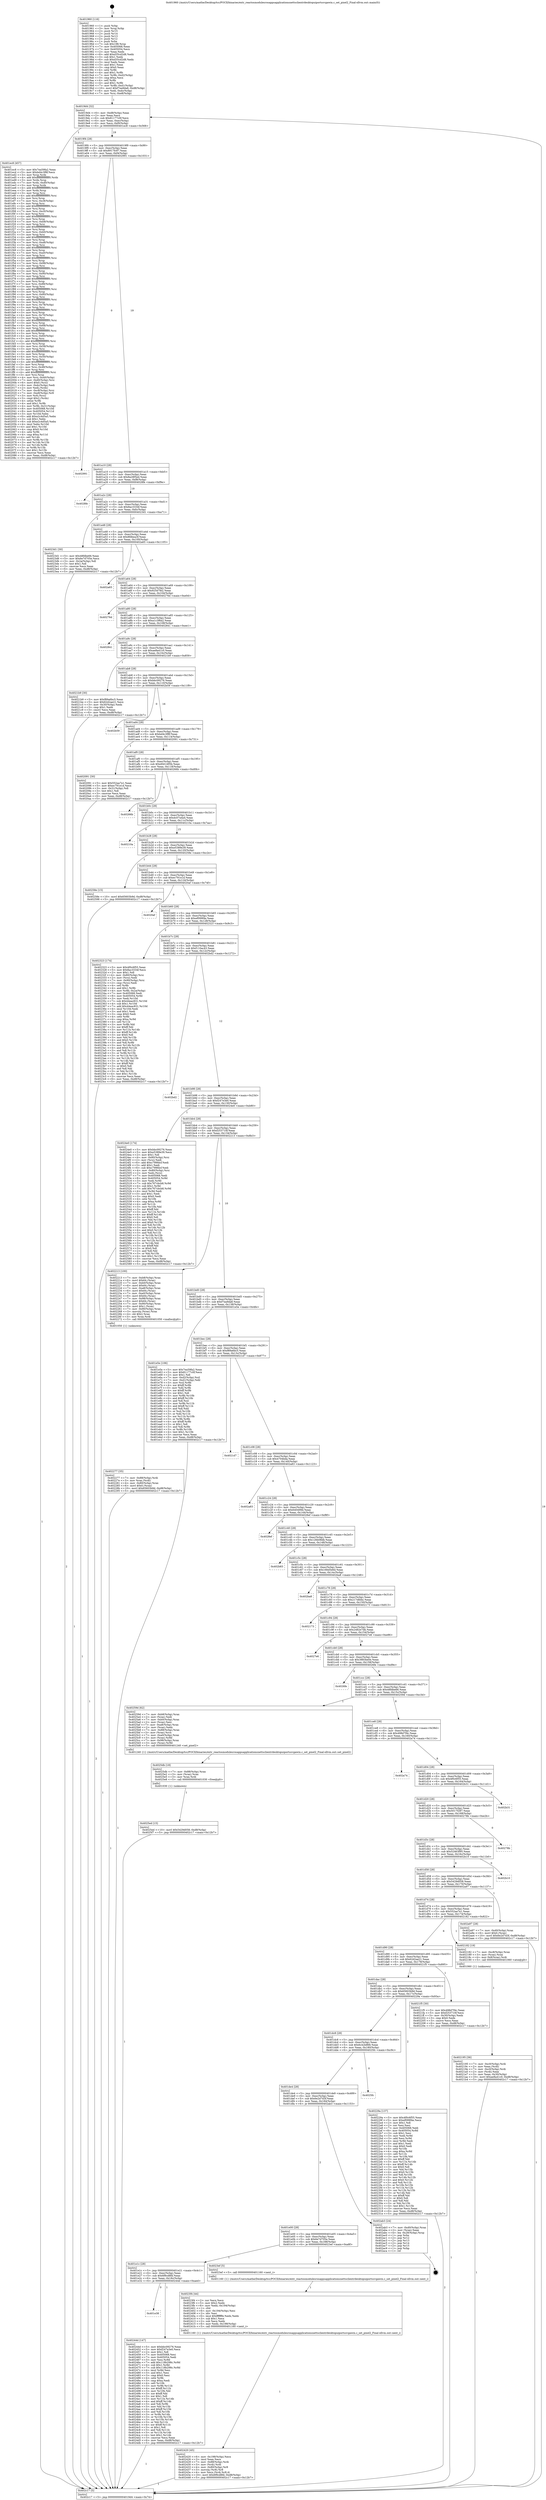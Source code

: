 digraph "0x401960" {
  label = "0x401960 (/mnt/c/Users/mathe/Desktop/tcc/POCII/binaries/extr_reactosmodulesrosappsapplicationsnettsclientrdesktopuiportssvgawin.c_set_pixel2_Final-ollvm.out::main(0))"
  labelloc = "t"
  node[shape=record]

  Entry [label="",width=0.3,height=0.3,shape=circle,fillcolor=black,style=filled]
  "0x4019d4" [label="{
     0x4019d4 [32]\l
     | [instrs]\l
     &nbsp;&nbsp;0x4019d4 \<+6\>: mov -0xd8(%rbp),%eax\l
     &nbsp;&nbsp;0x4019da \<+2\>: mov %eax,%ecx\l
     &nbsp;&nbsp;0x4019dc \<+6\>: sub $0x81177c0f,%ecx\l
     &nbsp;&nbsp;0x4019e2 \<+6\>: mov %eax,-0xec(%rbp)\l
     &nbsp;&nbsp;0x4019e8 \<+6\>: mov %ecx,-0xf0(%rbp)\l
     &nbsp;&nbsp;0x4019ee \<+6\>: je 0000000000401ec8 \<main+0x568\>\l
  }"]
  "0x401ec8" [label="{
     0x401ec8 [457]\l
     | [instrs]\l
     &nbsp;&nbsp;0x401ec8 \<+5\>: mov $0x7ea59fa2,%eax\l
     &nbsp;&nbsp;0x401ecd \<+5\>: mov $0xbd4c3f8f,%ecx\l
     &nbsp;&nbsp;0x401ed2 \<+3\>: mov %rsp,%rdx\l
     &nbsp;&nbsp;0x401ed5 \<+4\>: add $0xfffffffffffffff0,%rdx\l
     &nbsp;&nbsp;0x401ed9 \<+3\>: mov %rdx,%rsp\l
     &nbsp;&nbsp;0x401edc \<+7\>: mov %rdx,-0xd0(%rbp)\l
     &nbsp;&nbsp;0x401ee3 \<+3\>: mov %rsp,%rdx\l
     &nbsp;&nbsp;0x401ee6 \<+4\>: add $0xfffffffffffffff0,%rdx\l
     &nbsp;&nbsp;0x401eea \<+3\>: mov %rdx,%rsp\l
     &nbsp;&nbsp;0x401eed \<+3\>: mov %rsp,%rsi\l
     &nbsp;&nbsp;0x401ef0 \<+4\>: add $0xfffffffffffffff0,%rsi\l
     &nbsp;&nbsp;0x401ef4 \<+3\>: mov %rsi,%rsp\l
     &nbsp;&nbsp;0x401ef7 \<+7\>: mov %rsi,-0xc8(%rbp)\l
     &nbsp;&nbsp;0x401efe \<+3\>: mov %rsp,%rsi\l
     &nbsp;&nbsp;0x401f01 \<+4\>: add $0xfffffffffffffff0,%rsi\l
     &nbsp;&nbsp;0x401f05 \<+3\>: mov %rsi,%rsp\l
     &nbsp;&nbsp;0x401f08 \<+7\>: mov %rsi,-0xc0(%rbp)\l
     &nbsp;&nbsp;0x401f0f \<+3\>: mov %rsp,%rsi\l
     &nbsp;&nbsp;0x401f12 \<+4\>: add $0xfffffffffffffff0,%rsi\l
     &nbsp;&nbsp;0x401f16 \<+3\>: mov %rsi,%rsp\l
     &nbsp;&nbsp;0x401f19 \<+7\>: mov %rsi,-0xb8(%rbp)\l
     &nbsp;&nbsp;0x401f20 \<+3\>: mov %rsp,%rsi\l
     &nbsp;&nbsp;0x401f23 \<+4\>: add $0xfffffffffffffff0,%rsi\l
     &nbsp;&nbsp;0x401f27 \<+3\>: mov %rsi,%rsp\l
     &nbsp;&nbsp;0x401f2a \<+7\>: mov %rsi,-0xb0(%rbp)\l
     &nbsp;&nbsp;0x401f31 \<+3\>: mov %rsp,%rsi\l
     &nbsp;&nbsp;0x401f34 \<+4\>: add $0xfffffffffffffff0,%rsi\l
     &nbsp;&nbsp;0x401f38 \<+3\>: mov %rsi,%rsp\l
     &nbsp;&nbsp;0x401f3b \<+7\>: mov %rsi,-0xa8(%rbp)\l
     &nbsp;&nbsp;0x401f42 \<+3\>: mov %rsp,%rsi\l
     &nbsp;&nbsp;0x401f45 \<+4\>: add $0xfffffffffffffff0,%rsi\l
     &nbsp;&nbsp;0x401f49 \<+3\>: mov %rsi,%rsp\l
     &nbsp;&nbsp;0x401f4c \<+7\>: mov %rsi,-0xa0(%rbp)\l
     &nbsp;&nbsp;0x401f53 \<+3\>: mov %rsp,%rsi\l
     &nbsp;&nbsp;0x401f56 \<+4\>: add $0xfffffffffffffff0,%rsi\l
     &nbsp;&nbsp;0x401f5a \<+3\>: mov %rsi,%rsp\l
     &nbsp;&nbsp;0x401f5d \<+7\>: mov %rsi,-0x98(%rbp)\l
     &nbsp;&nbsp;0x401f64 \<+3\>: mov %rsp,%rsi\l
     &nbsp;&nbsp;0x401f67 \<+4\>: add $0xfffffffffffffff0,%rsi\l
     &nbsp;&nbsp;0x401f6b \<+3\>: mov %rsi,%rsp\l
     &nbsp;&nbsp;0x401f6e \<+7\>: mov %rsi,-0x90(%rbp)\l
     &nbsp;&nbsp;0x401f75 \<+3\>: mov %rsp,%rsi\l
     &nbsp;&nbsp;0x401f78 \<+4\>: add $0xfffffffffffffff0,%rsi\l
     &nbsp;&nbsp;0x401f7c \<+3\>: mov %rsi,%rsp\l
     &nbsp;&nbsp;0x401f7f \<+7\>: mov %rsi,-0x88(%rbp)\l
     &nbsp;&nbsp;0x401f86 \<+3\>: mov %rsp,%rsi\l
     &nbsp;&nbsp;0x401f89 \<+4\>: add $0xfffffffffffffff0,%rsi\l
     &nbsp;&nbsp;0x401f8d \<+3\>: mov %rsi,%rsp\l
     &nbsp;&nbsp;0x401f90 \<+4\>: mov %rsi,-0x80(%rbp)\l
     &nbsp;&nbsp;0x401f94 \<+3\>: mov %rsp,%rsi\l
     &nbsp;&nbsp;0x401f97 \<+4\>: add $0xfffffffffffffff0,%rsi\l
     &nbsp;&nbsp;0x401f9b \<+3\>: mov %rsi,%rsp\l
     &nbsp;&nbsp;0x401f9e \<+4\>: mov %rsi,-0x78(%rbp)\l
     &nbsp;&nbsp;0x401fa2 \<+3\>: mov %rsp,%rsi\l
     &nbsp;&nbsp;0x401fa5 \<+4\>: add $0xfffffffffffffff0,%rsi\l
     &nbsp;&nbsp;0x401fa9 \<+3\>: mov %rsi,%rsp\l
     &nbsp;&nbsp;0x401fac \<+4\>: mov %rsi,-0x70(%rbp)\l
     &nbsp;&nbsp;0x401fb0 \<+3\>: mov %rsp,%rsi\l
     &nbsp;&nbsp;0x401fb3 \<+4\>: add $0xfffffffffffffff0,%rsi\l
     &nbsp;&nbsp;0x401fb7 \<+3\>: mov %rsi,%rsp\l
     &nbsp;&nbsp;0x401fba \<+4\>: mov %rsi,-0x68(%rbp)\l
     &nbsp;&nbsp;0x401fbe \<+3\>: mov %rsp,%rsi\l
     &nbsp;&nbsp;0x401fc1 \<+4\>: add $0xfffffffffffffff0,%rsi\l
     &nbsp;&nbsp;0x401fc5 \<+3\>: mov %rsi,%rsp\l
     &nbsp;&nbsp;0x401fc8 \<+4\>: mov %rsi,-0x60(%rbp)\l
     &nbsp;&nbsp;0x401fcc \<+3\>: mov %rsp,%rsi\l
     &nbsp;&nbsp;0x401fcf \<+4\>: add $0xfffffffffffffff0,%rsi\l
     &nbsp;&nbsp;0x401fd3 \<+3\>: mov %rsi,%rsp\l
     &nbsp;&nbsp;0x401fd6 \<+4\>: mov %rsi,-0x58(%rbp)\l
     &nbsp;&nbsp;0x401fda \<+3\>: mov %rsp,%rsi\l
     &nbsp;&nbsp;0x401fdd \<+4\>: add $0xfffffffffffffff0,%rsi\l
     &nbsp;&nbsp;0x401fe1 \<+3\>: mov %rsi,%rsp\l
     &nbsp;&nbsp;0x401fe4 \<+4\>: mov %rsi,-0x50(%rbp)\l
     &nbsp;&nbsp;0x401fe8 \<+3\>: mov %rsp,%rsi\l
     &nbsp;&nbsp;0x401feb \<+4\>: add $0xfffffffffffffff0,%rsi\l
     &nbsp;&nbsp;0x401fef \<+3\>: mov %rsi,%rsp\l
     &nbsp;&nbsp;0x401ff2 \<+4\>: mov %rsi,-0x48(%rbp)\l
     &nbsp;&nbsp;0x401ff6 \<+3\>: mov %rsp,%rsi\l
     &nbsp;&nbsp;0x401ff9 \<+4\>: add $0xfffffffffffffff0,%rsi\l
     &nbsp;&nbsp;0x401ffd \<+3\>: mov %rsi,%rsp\l
     &nbsp;&nbsp;0x402000 \<+4\>: mov %rsi,-0x40(%rbp)\l
     &nbsp;&nbsp;0x402004 \<+7\>: mov -0xd0(%rbp),%rsi\l
     &nbsp;&nbsp;0x40200b \<+6\>: movl $0x0,(%rsi)\l
     &nbsp;&nbsp;0x402011 \<+6\>: mov -0xdc(%rbp),%edi\l
     &nbsp;&nbsp;0x402017 \<+2\>: mov %edi,(%rdx)\l
     &nbsp;&nbsp;0x402019 \<+7\>: mov -0xc8(%rbp),%rsi\l
     &nbsp;&nbsp;0x402020 \<+7\>: mov -0xe8(%rbp),%r8\l
     &nbsp;&nbsp;0x402027 \<+3\>: mov %r8,(%rsi)\l
     &nbsp;&nbsp;0x40202a \<+3\>: cmpl $0x2,(%rdx)\l
     &nbsp;&nbsp;0x40202d \<+4\>: setne %r9b\l
     &nbsp;&nbsp;0x402031 \<+4\>: and $0x1,%r9b\l
     &nbsp;&nbsp;0x402035 \<+4\>: mov %r9b,-0x31(%rbp)\l
     &nbsp;&nbsp;0x402039 \<+8\>: mov 0x405068,%r10d\l
     &nbsp;&nbsp;0x402041 \<+8\>: mov 0x405054,%r11d\l
     &nbsp;&nbsp;0x402049 \<+3\>: mov %r10d,%ebx\l
     &nbsp;&nbsp;0x40204c \<+6\>: add $0xe2c4d5a5,%ebx\l
     &nbsp;&nbsp;0x402052 \<+3\>: sub $0x1,%ebx\l
     &nbsp;&nbsp;0x402055 \<+6\>: sub $0xe2c4d5a5,%ebx\l
     &nbsp;&nbsp;0x40205b \<+4\>: imul %ebx,%r10d\l
     &nbsp;&nbsp;0x40205f \<+4\>: and $0x1,%r10d\l
     &nbsp;&nbsp;0x402063 \<+4\>: cmp $0x0,%r10d\l
     &nbsp;&nbsp;0x402067 \<+4\>: sete %r9b\l
     &nbsp;&nbsp;0x40206b \<+4\>: cmp $0xa,%r11d\l
     &nbsp;&nbsp;0x40206f \<+4\>: setl %r14b\l
     &nbsp;&nbsp;0x402073 \<+3\>: mov %r9b,%r15b\l
     &nbsp;&nbsp;0x402076 \<+3\>: and %r14b,%r15b\l
     &nbsp;&nbsp;0x402079 \<+3\>: xor %r14b,%r9b\l
     &nbsp;&nbsp;0x40207c \<+3\>: or %r9b,%r15b\l
     &nbsp;&nbsp;0x40207f \<+4\>: test $0x1,%r15b\l
     &nbsp;&nbsp;0x402083 \<+3\>: cmovne %ecx,%eax\l
     &nbsp;&nbsp;0x402086 \<+6\>: mov %eax,-0xd8(%rbp)\l
     &nbsp;&nbsp;0x40208c \<+5\>: jmp 0000000000402c17 \<main+0x12b7\>\l
  }"]
  "0x4019f4" [label="{
     0x4019f4 [28]\l
     | [instrs]\l
     &nbsp;&nbsp;0x4019f4 \<+5\>: jmp 00000000004019f9 \<main+0x99\>\l
     &nbsp;&nbsp;0x4019f9 \<+6\>: mov -0xec(%rbp),%eax\l
     &nbsp;&nbsp;0x4019ff \<+5\>: sub $0x8917fc97,%eax\l
     &nbsp;&nbsp;0x401a04 \<+6\>: mov %eax,-0xf4(%rbp)\l
     &nbsp;&nbsp;0x401a0a \<+6\>: je 0000000000402991 \<main+0x1031\>\l
  }"]
  Exit [label="",width=0.3,height=0.3,shape=circle,fillcolor=black,style=filled,peripheries=2]
  "0x402991" [label="{
     0x402991\l
  }", style=dashed]
  "0x401a10" [label="{
     0x401a10 [28]\l
     | [instrs]\l
     &nbsp;&nbsp;0x401a10 \<+5\>: jmp 0000000000401a15 \<main+0xb5\>\l
     &nbsp;&nbsp;0x401a15 \<+6\>: mov -0xec(%rbp),%eax\l
     &nbsp;&nbsp;0x401a1b \<+5\>: sub $0x8a28f5ed,%eax\l
     &nbsp;&nbsp;0x401a20 \<+6\>: mov %eax,-0xf8(%rbp)\l
     &nbsp;&nbsp;0x401a26 \<+6\>: je 00000000004028fe \<main+0xf9e\>\l
  }"]
  "0x4025ed" [label="{
     0x4025ed [15]\l
     | [instrs]\l
     &nbsp;&nbsp;0x4025ed \<+10\>: movl $0x5429d058,-0xd8(%rbp)\l
     &nbsp;&nbsp;0x4025f7 \<+5\>: jmp 0000000000402c17 \<main+0x12b7\>\l
  }"]
  "0x4028fe" [label="{
     0x4028fe\l
  }", style=dashed]
  "0x401a2c" [label="{
     0x401a2c [28]\l
     | [instrs]\l
     &nbsp;&nbsp;0x401a2c \<+5\>: jmp 0000000000401a31 \<main+0xd1\>\l
     &nbsp;&nbsp;0x401a31 \<+6\>: mov -0xec(%rbp),%eax\l
     &nbsp;&nbsp;0x401a37 \<+5\>: sub $0x8ac3334f,%eax\l
     &nbsp;&nbsp;0x401a3c \<+6\>: mov %eax,-0xfc(%rbp)\l
     &nbsp;&nbsp;0x401a42 \<+6\>: je 00000000004023d1 \<main+0xa71\>\l
  }"]
  "0x4025db" [label="{
     0x4025db [18]\l
     | [instrs]\l
     &nbsp;&nbsp;0x4025db \<+7\>: mov -0x88(%rbp),%rax\l
     &nbsp;&nbsp;0x4025e2 \<+3\>: mov (%rax),%rax\l
     &nbsp;&nbsp;0x4025e5 \<+3\>: mov %rax,%rdi\l
     &nbsp;&nbsp;0x4025e8 \<+5\>: call 0000000000401030 \<free@plt\>\l
     | [calls]\l
     &nbsp;&nbsp;0x401030 \{1\} (unknown)\l
  }"]
  "0x4023d1" [label="{
     0x4023d1 [30]\l
     | [instrs]\l
     &nbsp;&nbsp;0x4023d1 \<+5\>: mov $0x48fdbe66,%eax\l
     &nbsp;&nbsp;0x4023d6 \<+5\>: mov $0x6e7d705e,%ecx\l
     &nbsp;&nbsp;0x4023db \<+3\>: mov -0x2a(%rbp),%dl\l
     &nbsp;&nbsp;0x4023de \<+3\>: test $0x1,%dl\l
     &nbsp;&nbsp;0x4023e1 \<+3\>: cmovne %ecx,%eax\l
     &nbsp;&nbsp;0x4023e4 \<+6\>: mov %eax,-0xd8(%rbp)\l
     &nbsp;&nbsp;0x4023ea \<+5\>: jmp 0000000000402c17 \<main+0x12b7\>\l
  }"]
  "0x401a48" [label="{
     0x401a48 [28]\l
     | [instrs]\l
     &nbsp;&nbsp;0x401a48 \<+5\>: jmp 0000000000401a4d \<main+0xed\>\l
     &nbsp;&nbsp;0x401a4d \<+6\>: mov -0xec(%rbp),%eax\l
     &nbsp;&nbsp;0x401a53 \<+5\>: sub $0x8fdbea3f,%eax\l
     &nbsp;&nbsp;0x401a58 \<+6\>: mov %eax,-0x100(%rbp)\l
     &nbsp;&nbsp;0x401a5e \<+6\>: je 0000000000402a65 \<main+0x1105\>\l
  }"]
  "0x401e38" [label="{
     0x401e38\l
  }", style=dashed]
  "0x402a65" [label="{
     0x402a65\l
  }", style=dashed]
  "0x401a64" [label="{
     0x401a64 [28]\l
     | [instrs]\l
     &nbsp;&nbsp;0x401a64 \<+5\>: jmp 0000000000401a69 \<main+0x109\>\l
     &nbsp;&nbsp;0x401a69 \<+6\>: mov -0xec(%rbp),%eax\l
     &nbsp;&nbsp;0x401a6f \<+5\>: sub $0x925d7fe2,%eax\l
     &nbsp;&nbsp;0x401a74 \<+6\>: mov %eax,-0x104(%rbp)\l
     &nbsp;&nbsp;0x401a7a \<+6\>: je 000000000040276d \<main+0xe0d\>\l
  }"]
  "0x40244d" [label="{
     0x40244d [147]\l
     | [instrs]\l
     &nbsp;&nbsp;0x40244d \<+5\>: mov $0xbbc09276,%eax\l
     &nbsp;&nbsp;0x402452 \<+5\>: mov $0xf247e3e0,%ecx\l
     &nbsp;&nbsp;0x402457 \<+2\>: mov $0x1,%dl\l
     &nbsp;&nbsp;0x402459 \<+7\>: mov 0x405068,%esi\l
     &nbsp;&nbsp;0x402460 \<+7\>: mov 0x405054,%edi\l
     &nbsp;&nbsp;0x402467 \<+3\>: mov %esi,%r8d\l
     &nbsp;&nbsp;0x40246a \<+7\>: add $0x118b298c,%r8d\l
     &nbsp;&nbsp;0x402471 \<+4\>: sub $0x1,%r8d\l
     &nbsp;&nbsp;0x402475 \<+7\>: sub $0x118b298c,%r8d\l
     &nbsp;&nbsp;0x40247c \<+4\>: imul %r8d,%esi\l
     &nbsp;&nbsp;0x402480 \<+3\>: and $0x1,%esi\l
     &nbsp;&nbsp;0x402483 \<+3\>: cmp $0x0,%esi\l
     &nbsp;&nbsp;0x402486 \<+4\>: sete %r9b\l
     &nbsp;&nbsp;0x40248a \<+3\>: cmp $0xa,%edi\l
     &nbsp;&nbsp;0x40248d \<+4\>: setl %r10b\l
     &nbsp;&nbsp;0x402491 \<+3\>: mov %r9b,%r11b\l
     &nbsp;&nbsp;0x402494 \<+4\>: xor $0xff,%r11b\l
     &nbsp;&nbsp;0x402498 \<+3\>: mov %r10b,%bl\l
     &nbsp;&nbsp;0x40249b \<+3\>: xor $0xff,%bl\l
     &nbsp;&nbsp;0x40249e \<+3\>: xor $0x1,%dl\l
     &nbsp;&nbsp;0x4024a1 \<+3\>: mov %r11b,%r14b\l
     &nbsp;&nbsp;0x4024a4 \<+4\>: and $0xff,%r14b\l
     &nbsp;&nbsp;0x4024a8 \<+3\>: and %dl,%r9b\l
     &nbsp;&nbsp;0x4024ab \<+3\>: mov %bl,%r15b\l
     &nbsp;&nbsp;0x4024ae \<+4\>: and $0xff,%r15b\l
     &nbsp;&nbsp;0x4024b2 \<+3\>: and %dl,%r10b\l
     &nbsp;&nbsp;0x4024b5 \<+3\>: or %r9b,%r14b\l
     &nbsp;&nbsp;0x4024b8 \<+3\>: or %r10b,%r15b\l
     &nbsp;&nbsp;0x4024bb \<+3\>: xor %r15b,%r14b\l
     &nbsp;&nbsp;0x4024be \<+3\>: or %bl,%r11b\l
     &nbsp;&nbsp;0x4024c1 \<+4\>: xor $0xff,%r11b\l
     &nbsp;&nbsp;0x4024c5 \<+3\>: or $0x1,%dl\l
     &nbsp;&nbsp;0x4024c8 \<+3\>: and %dl,%r11b\l
     &nbsp;&nbsp;0x4024cb \<+3\>: or %r11b,%r14b\l
     &nbsp;&nbsp;0x4024ce \<+4\>: test $0x1,%r14b\l
     &nbsp;&nbsp;0x4024d2 \<+3\>: cmovne %ecx,%eax\l
     &nbsp;&nbsp;0x4024d5 \<+6\>: mov %eax,-0xd8(%rbp)\l
     &nbsp;&nbsp;0x4024db \<+5\>: jmp 0000000000402c17 \<main+0x12b7\>\l
  }"]
  "0x40276d" [label="{
     0x40276d\l
  }", style=dashed]
  "0x401a80" [label="{
     0x401a80 [28]\l
     | [instrs]\l
     &nbsp;&nbsp;0x401a80 \<+5\>: jmp 0000000000401a85 \<main+0x125\>\l
     &nbsp;&nbsp;0x401a85 \<+6\>: mov -0xec(%rbp),%eax\l
     &nbsp;&nbsp;0x401a8b \<+5\>: sub $0xa1c3f6a2,%eax\l
     &nbsp;&nbsp;0x401a90 \<+6\>: mov %eax,-0x108(%rbp)\l
     &nbsp;&nbsp;0x401a96 \<+6\>: je 0000000000402841 \<main+0xee1\>\l
  }"]
  "0x402420" [label="{
     0x402420 [45]\l
     | [instrs]\l
     &nbsp;&nbsp;0x402420 \<+6\>: mov -0x198(%rbp),%ecx\l
     &nbsp;&nbsp;0x402426 \<+3\>: imul %eax,%ecx\l
     &nbsp;&nbsp;0x402429 \<+7\>: mov -0x88(%rbp),%rdi\l
     &nbsp;&nbsp;0x402430 \<+3\>: mov (%rdi),%rdi\l
     &nbsp;&nbsp;0x402433 \<+4\>: mov -0x80(%rbp),%r8\l
     &nbsp;&nbsp;0x402437 \<+3\>: movslq (%r8),%r8\l
     &nbsp;&nbsp;0x40243a \<+4\>: mov %ecx,(%rdi,%r8,4)\l
     &nbsp;&nbsp;0x40243e \<+10\>: movl $0x6f9cd8fd,-0xd8(%rbp)\l
     &nbsp;&nbsp;0x402448 \<+5\>: jmp 0000000000402c17 \<main+0x12b7\>\l
  }"]
  "0x402841" [label="{
     0x402841\l
  }", style=dashed]
  "0x401a9c" [label="{
     0x401a9c [28]\l
     | [instrs]\l
     &nbsp;&nbsp;0x401a9c \<+5\>: jmp 0000000000401aa1 \<main+0x141\>\l
     &nbsp;&nbsp;0x401aa1 \<+6\>: mov -0xec(%rbp),%eax\l
     &nbsp;&nbsp;0x401aa7 \<+5\>: sub $0xae8a41c0,%eax\l
     &nbsp;&nbsp;0x401aac \<+6\>: mov %eax,-0x10c(%rbp)\l
     &nbsp;&nbsp;0x401ab2 \<+6\>: je 00000000004021b9 \<main+0x859\>\l
  }"]
  "0x4023f4" [label="{
     0x4023f4 [44]\l
     | [instrs]\l
     &nbsp;&nbsp;0x4023f4 \<+2\>: xor %ecx,%ecx\l
     &nbsp;&nbsp;0x4023f6 \<+5\>: mov $0x2,%edx\l
     &nbsp;&nbsp;0x4023fb \<+6\>: mov %edx,-0x194(%rbp)\l
     &nbsp;&nbsp;0x402401 \<+1\>: cltd\l
     &nbsp;&nbsp;0x402402 \<+6\>: mov -0x194(%rbp),%esi\l
     &nbsp;&nbsp;0x402408 \<+2\>: idiv %esi\l
     &nbsp;&nbsp;0x40240a \<+6\>: imul $0xfffffffe,%edx,%edx\l
     &nbsp;&nbsp;0x402410 \<+3\>: sub $0x1,%ecx\l
     &nbsp;&nbsp;0x402413 \<+2\>: sub %ecx,%edx\l
     &nbsp;&nbsp;0x402415 \<+6\>: mov %edx,-0x198(%rbp)\l
     &nbsp;&nbsp;0x40241b \<+5\>: call 0000000000401160 \<next_i\>\l
     | [calls]\l
     &nbsp;&nbsp;0x401160 \{1\} (/mnt/c/Users/mathe/Desktop/tcc/POCII/binaries/extr_reactosmodulesrosappsapplicationsnettsclientrdesktopuiportssvgawin.c_set_pixel2_Final-ollvm.out::next_i)\l
  }"]
  "0x4021b9" [label="{
     0x4021b9 [30]\l
     | [instrs]\l
     &nbsp;&nbsp;0x4021b9 \<+5\>: mov $0xf89a6bc5,%eax\l
     &nbsp;&nbsp;0x4021be \<+5\>: mov $0x62d2ae21,%ecx\l
     &nbsp;&nbsp;0x4021c3 \<+3\>: mov -0x30(%rbp),%edx\l
     &nbsp;&nbsp;0x4021c6 \<+3\>: cmp $0x1,%edx\l
     &nbsp;&nbsp;0x4021c9 \<+3\>: cmovl %ecx,%eax\l
     &nbsp;&nbsp;0x4021cc \<+6\>: mov %eax,-0xd8(%rbp)\l
     &nbsp;&nbsp;0x4021d2 \<+5\>: jmp 0000000000402c17 \<main+0x12b7\>\l
  }"]
  "0x401ab8" [label="{
     0x401ab8 [28]\l
     | [instrs]\l
     &nbsp;&nbsp;0x401ab8 \<+5\>: jmp 0000000000401abd \<main+0x15d\>\l
     &nbsp;&nbsp;0x401abd \<+6\>: mov -0xec(%rbp),%eax\l
     &nbsp;&nbsp;0x401ac3 \<+5\>: sub $0xbbc09276,%eax\l
     &nbsp;&nbsp;0x401ac8 \<+6\>: mov %eax,-0x110(%rbp)\l
     &nbsp;&nbsp;0x401ace \<+6\>: je 0000000000402b59 \<main+0x11f9\>\l
  }"]
  "0x401e1c" [label="{
     0x401e1c [28]\l
     | [instrs]\l
     &nbsp;&nbsp;0x401e1c \<+5\>: jmp 0000000000401e21 \<main+0x4c1\>\l
     &nbsp;&nbsp;0x401e21 \<+6\>: mov -0xec(%rbp),%eax\l
     &nbsp;&nbsp;0x401e27 \<+5\>: sub $0x6f9cd8fd,%eax\l
     &nbsp;&nbsp;0x401e2c \<+6\>: mov %eax,-0x18c(%rbp)\l
     &nbsp;&nbsp;0x401e32 \<+6\>: je 000000000040244d \<main+0xaed\>\l
  }"]
  "0x402b59" [label="{
     0x402b59\l
  }", style=dashed]
  "0x401ad4" [label="{
     0x401ad4 [28]\l
     | [instrs]\l
     &nbsp;&nbsp;0x401ad4 \<+5\>: jmp 0000000000401ad9 \<main+0x179\>\l
     &nbsp;&nbsp;0x401ad9 \<+6\>: mov -0xec(%rbp),%eax\l
     &nbsp;&nbsp;0x401adf \<+5\>: sub $0xbd4c3f8f,%eax\l
     &nbsp;&nbsp;0x401ae4 \<+6\>: mov %eax,-0x114(%rbp)\l
     &nbsp;&nbsp;0x401aea \<+6\>: je 0000000000402091 \<main+0x731\>\l
  }"]
  "0x4023ef" [label="{
     0x4023ef [5]\l
     | [instrs]\l
     &nbsp;&nbsp;0x4023ef \<+5\>: call 0000000000401160 \<next_i\>\l
     | [calls]\l
     &nbsp;&nbsp;0x401160 \{1\} (/mnt/c/Users/mathe/Desktop/tcc/POCII/binaries/extr_reactosmodulesrosappsapplicationsnettsclientrdesktopuiportssvgawin.c_set_pixel2_Final-ollvm.out::next_i)\l
  }"]
  "0x402091" [label="{
     0x402091 [30]\l
     | [instrs]\l
     &nbsp;&nbsp;0x402091 \<+5\>: mov $0x552aa7e1,%eax\l
     &nbsp;&nbsp;0x402096 \<+5\>: mov $0xec791e1d,%ecx\l
     &nbsp;&nbsp;0x40209b \<+3\>: mov -0x31(%rbp),%dl\l
     &nbsp;&nbsp;0x40209e \<+3\>: test $0x1,%dl\l
     &nbsp;&nbsp;0x4020a1 \<+3\>: cmovne %ecx,%eax\l
     &nbsp;&nbsp;0x4020a4 \<+6\>: mov %eax,-0xd8(%rbp)\l
     &nbsp;&nbsp;0x4020aa \<+5\>: jmp 0000000000402c17 \<main+0x12b7\>\l
  }"]
  "0x401af0" [label="{
     0x401af0 [28]\l
     | [instrs]\l
     &nbsp;&nbsp;0x401af0 \<+5\>: jmp 0000000000401af5 \<main+0x195\>\l
     &nbsp;&nbsp;0x401af5 \<+6\>: mov -0xec(%rbp),%eax\l
     &nbsp;&nbsp;0x401afb \<+5\>: sub $0xd0d1495b,%eax\l
     &nbsp;&nbsp;0x401b00 \<+6\>: mov %eax,-0x118(%rbp)\l
     &nbsp;&nbsp;0x401b06 \<+6\>: je 000000000040266b \<main+0xd0b\>\l
  }"]
  "0x401e00" [label="{
     0x401e00 [28]\l
     | [instrs]\l
     &nbsp;&nbsp;0x401e00 \<+5\>: jmp 0000000000401e05 \<main+0x4a5\>\l
     &nbsp;&nbsp;0x401e05 \<+6\>: mov -0xec(%rbp),%eax\l
     &nbsp;&nbsp;0x401e0b \<+5\>: sub $0x6e7d705e,%eax\l
     &nbsp;&nbsp;0x401e10 \<+6\>: mov %eax,-0x188(%rbp)\l
     &nbsp;&nbsp;0x401e16 \<+6\>: je 00000000004023ef \<main+0xa8f\>\l
  }"]
  "0x40266b" [label="{
     0x40266b\l
  }", style=dashed]
  "0x401b0c" [label="{
     0x401b0c [28]\l
     | [instrs]\l
     &nbsp;&nbsp;0x401b0c \<+5\>: jmp 0000000000401b11 \<main+0x1b1\>\l
     &nbsp;&nbsp;0x401b11 \<+6\>: mov -0xec(%rbp),%eax\l
     &nbsp;&nbsp;0x401b17 \<+5\>: sub $0xdc07a4a4,%eax\l
     &nbsp;&nbsp;0x401b1c \<+6\>: mov %eax,-0x11c(%rbp)\l
     &nbsp;&nbsp;0x401b22 \<+6\>: je 000000000040210a \<main+0x7aa\>\l
  }"]
  "0x402ab3" [label="{
     0x402ab3 [24]\l
     | [instrs]\l
     &nbsp;&nbsp;0x402ab3 \<+7\>: mov -0xd0(%rbp),%rax\l
     &nbsp;&nbsp;0x402aba \<+2\>: mov (%rax),%eax\l
     &nbsp;&nbsp;0x402abc \<+4\>: lea -0x28(%rbp),%rsp\l
     &nbsp;&nbsp;0x402ac0 \<+1\>: pop %rbx\l
     &nbsp;&nbsp;0x402ac1 \<+2\>: pop %r12\l
     &nbsp;&nbsp;0x402ac3 \<+2\>: pop %r13\l
     &nbsp;&nbsp;0x402ac5 \<+2\>: pop %r14\l
     &nbsp;&nbsp;0x402ac7 \<+2\>: pop %r15\l
     &nbsp;&nbsp;0x402ac9 \<+1\>: pop %rbp\l
     &nbsp;&nbsp;0x402aca \<+1\>: ret\l
  }"]
  "0x40210a" [label="{
     0x40210a\l
  }", style=dashed]
  "0x401b28" [label="{
     0x401b28 [28]\l
     | [instrs]\l
     &nbsp;&nbsp;0x401b28 \<+5\>: jmp 0000000000401b2d \<main+0x1cd\>\l
     &nbsp;&nbsp;0x401b2d \<+6\>: mov -0xec(%rbp),%eax\l
     &nbsp;&nbsp;0x401b33 \<+5\>: sub $0xe5389e39,%eax\l
     &nbsp;&nbsp;0x401b38 \<+6\>: mov %eax,-0x120(%rbp)\l
     &nbsp;&nbsp;0x401b3e \<+6\>: je 000000000040258e \<main+0xc2e\>\l
  }"]
  "0x401de4" [label="{
     0x401de4 [28]\l
     | [instrs]\l
     &nbsp;&nbsp;0x401de4 \<+5\>: jmp 0000000000401de9 \<main+0x489\>\l
     &nbsp;&nbsp;0x401de9 \<+6\>: mov -0xec(%rbp),%eax\l
     &nbsp;&nbsp;0x401def \<+5\>: sub $0x6e2d7d3f,%eax\l
     &nbsp;&nbsp;0x401df4 \<+6\>: mov %eax,-0x184(%rbp)\l
     &nbsp;&nbsp;0x401dfa \<+6\>: je 0000000000402ab3 \<main+0x1153\>\l
  }"]
  "0x40258e" [label="{
     0x40258e [15]\l
     | [instrs]\l
     &nbsp;&nbsp;0x40258e \<+10\>: movl $0x65603b9d,-0xd8(%rbp)\l
     &nbsp;&nbsp;0x402598 \<+5\>: jmp 0000000000402c17 \<main+0x12b7\>\l
  }"]
  "0x401b44" [label="{
     0x401b44 [28]\l
     | [instrs]\l
     &nbsp;&nbsp;0x401b44 \<+5\>: jmp 0000000000401b49 \<main+0x1e9\>\l
     &nbsp;&nbsp;0x401b49 \<+6\>: mov -0xec(%rbp),%eax\l
     &nbsp;&nbsp;0x401b4f \<+5\>: sub $0xec791e1d,%eax\l
     &nbsp;&nbsp;0x401b54 \<+6\>: mov %eax,-0x124(%rbp)\l
     &nbsp;&nbsp;0x401b5a \<+6\>: je 00000000004020af \<main+0x74f\>\l
  }"]
  "0x4025fc" [label="{
     0x4025fc\l
  }", style=dashed]
  "0x4020af" [label="{
     0x4020af\l
  }", style=dashed]
  "0x401b60" [label="{
     0x401b60 [28]\l
     | [instrs]\l
     &nbsp;&nbsp;0x401b60 \<+5\>: jmp 0000000000401b65 \<main+0x205\>\l
     &nbsp;&nbsp;0x401b65 \<+6\>: mov -0xec(%rbp),%eax\l
     &nbsp;&nbsp;0x401b6b \<+5\>: sub $0xef099f4e,%eax\l
     &nbsp;&nbsp;0x401b70 \<+6\>: mov %eax,-0x128(%rbp)\l
     &nbsp;&nbsp;0x401b76 \<+6\>: je 0000000000402323 \<main+0x9c3\>\l
  }"]
  "0x401dc8" [label="{
     0x401dc8 [28]\l
     | [instrs]\l
     &nbsp;&nbsp;0x401dc8 \<+5\>: jmp 0000000000401dcd \<main+0x46d\>\l
     &nbsp;&nbsp;0x401dcd \<+6\>: mov -0xec(%rbp),%eax\l
     &nbsp;&nbsp;0x401dd3 \<+5\>: sub $0x6c42b866,%eax\l
     &nbsp;&nbsp;0x401dd8 \<+6\>: mov %eax,-0x180(%rbp)\l
     &nbsp;&nbsp;0x401dde \<+6\>: je 00000000004025fc \<main+0xc9c\>\l
  }"]
  "0x402323" [label="{
     0x402323 [174]\l
     | [instrs]\l
     &nbsp;&nbsp;0x402323 \<+5\>: mov $0x4f0c6f55,%eax\l
     &nbsp;&nbsp;0x402328 \<+5\>: mov $0x8ac3334f,%ecx\l
     &nbsp;&nbsp;0x40232d \<+2\>: mov $0x1,%dl\l
     &nbsp;&nbsp;0x40232f \<+4\>: mov -0x80(%rbp),%rsi\l
     &nbsp;&nbsp;0x402333 \<+2\>: mov (%rsi),%edi\l
     &nbsp;&nbsp;0x402335 \<+7\>: mov -0x90(%rbp),%rsi\l
     &nbsp;&nbsp;0x40233c \<+2\>: cmp (%rsi),%edi\l
     &nbsp;&nbsp;0x40233e \<+4\>: setl %r8b\l
     &nbsp;&nbsp;0x402342 \<+4\>: and $0x1,%r8b\l
     &nbsp;&nbsp;0x402346 \<+4\>: mov %r8b,-0x2a(%rbp)\l
     &nbsp;&nbsp;0x40234a \<+7\>: mov 0x405068,%edi\l
     &nbsp;&nbsp;0x402351 \<+8\>: mov 0x405054,%r9d\l
     &nbsp;&nbsp;0x402359 \<+3\>: mov %edi,%r10d\l
     &nbsp;&nbsp;0x40235c \<+7\>: sub $0x44eac831,%r10d\l
     &nbsp;&nbsp;0x402363 \<+4\>: sub $0x1,%r10d\l
     &nbsp;&nbsp;0x402367 \<+7\>: add $0x44eac831,%r10d\l
     &nbsp;&nbsp;0x40236e \<+4\>: imul %r10d,%edi\l
     &nbsp;&nbsp;0x402372 \<+3\>: and $0x1,%edi\l
     &nbsp;&nbsp;0x402375 \<+3\>: cmp $0x0,%edi\l
     &nbsp;&nbsp;0x402378 \<+4\>: sete %r8b\l
     &nbsp;&nbsp;0x40237c \<+4\>: cmp $0xa,%r9d\l
     &nbsp;&nbsp;0x402380 \<+4\>: setl %r11b\l
     &nbsp;&nbsp;0x402384 \<+3\>: mov %r8b,%bl\l
     &nbsp;&nbsp;0x402387 \<+3\>: xor $0xff,%bl\l
     &nbsp;&nbsp;0x40238a \<+3\>: mov %r11b,%r14b\l
     &nbsp;&nbsp;0x40238d \<+4\>: xor $0xff,%r14b\l
     &nbsp;&nbsp;0x402391 \<+3\>: xor $0x0,%dl\l
     &nbsp;&nbsp;0x402394 \<+3\>: mov %bl,%r15b\l
     &nbsp;&nbsp;0x402397 \<+4\>: and $0x0,%r15b\l
     &nbsp;&nbsp;0x40239b \<+3\>: and %dl,%r8b\l
     &nbsp;&nbsp;0x40239e \<+3\>: mov %r14b,%r12b\l
     &nbsp;&nbsp;0x4023a1 \<+4\>: and $0x0,%r12b\l
     &nbsp;&nbsp;0x4023a5 \<+3\>: and %dl,%r11b\l
     &nbsp;&nbsp;0x4023a8 \<+3\>: or %r8b,%r15b\l
     &nbsp;&nbsp;0x4023ab \<+3\>: or %r11b,%r12b\l
     &nbsp;&nbsp;0x4023ae \<+3\>: xor %r12b,%r15b\l
     &nbsp;&nbsp;0x4023b1 \<+3\>: or %r14b,%bl\l
     &nbsp;&nbsp;0x4023b4 \<+3\>: xor $0xff,%bl\l
     &nbsp;&nbsp;0x4023b7 \<+3\>: or $0x0,%dl\l
     &nbsp;&nbsp;0x4023ba \<+2\>: and %dl,%bl\l
     &nbsp;&nbsp;0x4023bc \<+3\>: or %bl,%r15b\l
     &nbsp;&nbsp;0x4023bf \<+4\>: test $0x1,%r15b\l
     &nbsp;&nbsp;0x4023c3 \<+3\>: cmovne %ecx,%eax\l
     &nbsp;&nbsp;0x4023c6 \<+6\>: mov %eax,-0xd8(%rbp)\l
     &nbsp;&nbsp;0x4023cc \<+5\>: jmp 0000000000402c17 \<main+0x12b7\>\l
  }"]
  "0x401b7c" [label="{
     0x401b7c [28]\l
     | [instrs]\l
     &nbsp;&nbsp;0x401b7c \<+5\>: jmp 0000000000401b81 \<main+0x221\>\l
     &nbsp;&nbsp;0x401b81 \<+6\>: mov -0xec(%rbp),%eax\l
     &nbsp;&nbsp;0x401b87 \<+5\>: sub $0xf110ac43,%eax\l
     &nbsp;&nbsp;0x401b8c \<+6\>: mov %eax,-0x12c(%rbp)\l
     &nbsp;&nbsp;0x401b92 \<+6\>: je 0000000000402bd2 \<main+0x1272\>\l
  }"]
  "0x40229a" [label="{
     0x40229a [137]\l
     | [instrs]\l
     &nbsp;&nbsp;0x40229a \<+5\>: mov $0x4f0c6f55,%eax\l
     &nbsp;&nbsp;0x40229f \<+5\>: mov $0xef099f4e,%ecx\l
     &nbsp;&nbsp;0x4022a4 \<+2\>: mov $0x1,%dl\l
     &nbsp;&nbsp;0x4022a6 \<+2\>: xor %esi,%esi\l
     &nbsp;&nbsp;0x4022a8 \<+7\>: mov 0x405068,%edi\l
     &nbsp;&nbsp;0x4022af \<+8\>: mov 0x405054,%r8d\l
     &nbsp;&nbsp;0x4022b7 \<+3\>: sub $0x1,%esi\l
     &nbsp;&nbsp;0x4022ba \<+3\>: mov %edi,%r9d\l
     &nbsp;&nbsp;0x4022bd \<+3\>: add %esi,%r9d\l
     &nbsp;&nbsp;0x4022c0 \<+4\>: imul %r9d,%edi\l
     &nbsp;&nbsp;0x4022c4 \<+3\>: and $0x1,%edi\l
     &nbsp;&nbsp;0x4022c7 \<+3\>: cmp $0x0,%edi\l
     &nbsp;&nbsp;0x4022ca \<+4\>: sete %r10b\l
     &nbsp;&nbsp;0x4022ce \<+4\>: cmp $0xa,%r8d\l
     &nbsp;&nbsp;0x4022d2 \<+4\>: setl %r11b\l
     &nbsp;&nbsp;0x4022d6 \<+3\>: mov %r10b,%bl\l
     &nbsp;&nbsp;0x4022d9 \<+3\>: xor $0xff,%bl\l
     &nbsp;&nbsp;0x4022dc \<+3\>: mov %r11b,%r14b\l
     &nbsp;&nbsp;0x4022df \<+4\>: xor $0xff,%r14b\l
     &nbsp;&nbsp;0x4022e3 \<+3\>: xor $0x0,%dl\l
     &nbsp;&nbsp;0x4022e6 \<+3\>: mov %bl,%r15b\l
     &nbsp;&nbsp;0x4022e9 \<+4\>: and $0x0,%r15b\l
     &nbsp;&nbsp;0x4022ed \<+3\>: and %dl,%r10b\l
     &nbsp;&nbsp;0x4022f0 \<+3\>: mov %r14b,%r12b\l
     &nbsp;&nbsp;0x4022f3 \<+4\>: and $0x0,%r12b\l
     &nbsp;&nbsp;0x4022f7 \<+3\>: and %dl,%r11b\l
     &nbsp;&nbsp;0x4022fa \<+3\>: or %r10b,%r15b\l
     &nbsp;&nbsp;0x4022fd \<+3\>: or %r11b,%r12b\l
     &nbsp;&nbsp;0x402300 \<+3\>: xor %r12b,%r15b\l
     &nbsp;&nbsp;0x402303 \<+3\>: or %r14b,%bl\l
     &nbsp;&nbsp;0x402306 \<+3\>: xor $0xff,%bl\l
     &nbsp;&nbsp;0x402309 \<+3\>: or $0x0,%dl\l
     &nbsp;&nbsp;0x40230c \<+2\>: and %dl,%bl\l
     &nbsp;&nbsp;0x40230e \<+3\>: or %bl,%r15b\l
     &nbsp;&nbsp;0x402311 \<+4\>: test $0x1,%r15b\l
     &nbsp;&nbsp;0x402315 \<+3\>: cmovne %ecx,%eax\l
     &nbsp;&nbsp;0x402318 \<+6\>: mov %eax,-0xd8(%rbp)\l
     &nbsp;&nbsp;0x40231e \<+5\>: jmp 0000000000402c17 \<main+0x12b7\>\l
  }"]
  "0x402bd2" [label="{
     0x402bd2\l
  }", style=dashed]
  "0x401b98" [label="{
     0x401b98 [28]\l
     | [instrs]\l
     &nbsp;&nbsp;0x401b98 \<+5\>: jmp 0000000000401b9d \<main+0x23d\>\l
     &nbsp;&nbsp;0x401b9d \<+6\>: mov -0xec(%rbp),%eax\l
     &nbsp;&nbsp;0x401ba3 \<+5\>: sub $0xf247e3e0,%eax\l
     &nbsp;&nbsp;0x401ba8 \<+6\>: mov %eax,-0x130(%rbp)\l
     &nbsp;&nbsp;0x401bae \<+6\>: je 00000000004024e0 \<main+0xb80\>\l
  }"]
  "0x402277" [label="{
     0x402277 [35]\l
     | [instrs]\l
     &nbsp;&nbsp;0x402277 \<+7\>: mov -0x88(%rbp),%rdi\l
     &nbsp;&nbsp;0x40227e \<+3\>: mov %rax,(%rdi)\l
     &nbsp;&nbsp;0x402281 \<+4\>: mov -0x80(%rbp),%rax\l
     &nbsp;&nbsp;0x402285 \<+6\>: movl $0x0,(%rax)\l
     &nbsp;&nbsp;0x40228b \<+10\>: movl $0x65603b9d,-0xd8(%rbp)\l
     &nbsp;&nbsp;0x402295 \<+5\>: jmp 0000000000402c17 \<main+0x12b7\>\l
  }"]
  "0x4024e0" [label="{
     0x4024e0 [174]\l
     | [instrs]\l
     &nbsp;&nbsp;0x4024e0 \<+5\>: mov $0xbbc09276,%eax\l
     &nbsp;&nbsp;0x4024e5 \<+5\>: mov $0xe5389e39,%ecx\l
     &nbsp;&nbsp;0x4024ea \<+2\>: mov $0x1,%dl\l
     &nbsp;&nbsp;0x4024ec \<+4\>: mov -0x80(%rbp),%rsi\l
     &nbsp;&nbsp;0x4024f0 \<+2\>: mov (%rsi),%edi\l
     &nbsp;&nbsp;0x4024f2 \<+6\>: add $0xc799fdcf,%edi\l
     &nbsp;&nbsp;0x4024f8 \<+3\>: add $0x1,%edi\l
     &nbsp;&nbsp;0x4024fb \<+6\>: sub $0xc799fdcf,%edi\l
     &nbsp;&nbsp;0x402501 \<+4\>: mov -0x80(%rbp),%rsi\l
     &nbsp;&nbsp;0x402505 \<+2\>: mov %edi,(%rsi)\l
     &nbsp;&nbsp;0x402507 \<+7\>: mov 0x405068,%edi\l
     &nbsp;&nbsp;0x40250e \<+8\>: mov 0x405054,%r8d\l
     &nbsp;&nbsp;0x402516 \<+3\>: mov %edi,%r9d\l
     &nbsp;&nbsp;0x402519 \<+7\>: sub $0x767cbcb8,%r9d\l
     &nbsp;&nbsp;0x402520 \<+4\>: sub $0x1,%r9d\l
     &nbsp;&nbsp;0x402524 \<+7\>: add $0x767cbcb8,%r9d\l
     &nbsp;&nbsp;0x40252b \<+4\>: imul %r9d,%edi\l
     &nbsp;&nbsp;0x40252f \<+3\>: and $0x1,%edi\l
     &nbsp;&nbsp;0x402532 \<+3\>: cmp $0x0,%edi\l
     &nbsp;&nbsp;0x402535 \<+4\>: sete %r10b\l
     &nbsp;&nbsp;0x402539 \<+4\>: cmp $0xa,%r8d\l
     &nbsp;&nbsp;0x40253d \<+4\>: setl %r11b\l
     &nbsp;&nbsp;0x402541 \<+3\>: mov %r10b,%bl\l
     &nbsp;&nbsp;0x402544 \<+3\>: xor $0xff,%bl\l
     &nbsp;&nbsp;0x402547 \<+3\>: mov %r11b,%r14b\l
     &nbsp;&nbsp;0x40254a \<+4\>: xor $0xff,%r14b\l
     &nbsp;&nbsp;0x40254e \<+3\>: xor $0x0,%dl\l
     &nbsp;&nbsp;0x402551 \<+3\>: mov %bl,%r15b\l
     &nbsp;&nbsp;0x402554 \<+4\>: and $0x0,%r15b\l
     &nbsp;&nbsp;0x402558 \<+3\>: and %dl,%r10b\l
     &nbsp;&nbsp;0x40255b \<+3\>: mov %r14b,%r12b\l
     &nbsp;&nbsp;0x40255e \<+4\>: and $0x0,%r12b\l
     &nbsp;&nbsp;0x402562 \<+3\>: and %dl,%r11b\l
     &nbsp;&nbsp;0x402565 \<+3\>: or %r10b,%r15b\l
     &nbsp;&nbsp;0x402568 \<+3\>: or %r11b,%r12b\l
     &nbsp;&nbsp;0x40256b \<+3\>: xor %r12b,%r15b\l
     &nbsp;&nbsp;0x40256e \<+3\>: or %r14b,%bl\l
     &nbsp;&nbsp;0x402571 \<+3\>: xor $0xff,%bl\l
     &nbsp;&nbsp;0x402574 \<+3\>: or $0x0,%dl\l
     &nbsp;&nbsp;0x402577 \<+2\>: and %dl,%bl\l
     &nbsp;&nbsp;0x402579 \<+3\>: or %bl,%r15b\l
     &nbsp;&nbsp;0x40257c \<+4\>: test $0x1,%r15b\l
     &nbsp;&nbsp;0x402580 \<+3\>: cmovne %ecx,%eax\l
     &nbsp;&nbsp;0x402583 \<+6\>: mov %eax,-0xd8(%rbp)\l
     &nbsp;&nbsp;0x402589 \<+5\>: jmp 0000000000402c17 \<main+0x12b7\>\l
  }"]
  "0x401bb4" [label="{
     0x401bb4 [28]\l
     | [instrs]\l
     &nbsp;&nbsp;0x401bb4 \<+5\>: jmp 0000000000401bb9 \<main+0x259\>\l
     &nbsp;&nbsp;0x401bb9 \<+6\>: mov -0xec(%rbp),%eax\l
     &nbsp;&nbsp;0x401bbf \<+5\>: sub $0xf253710f,%eax\l
     &nbsp;&nbsp;0x401bc4 \<+6\>: mov %eax,-0x134(%rbp)\l
     &nbsp;&nbsp;0x401bca \<+6\>: je 0000000000402213 \<main+0x8b3\>\l
  }"]
  "0x401dac" [label="{
     0x401dac [28]\l
     | [instrs]\l
     &nbsp;&nbsp;0x401dac \<+5\>: jmp 0000000000401db1 \<main+0x451\>\l
     &nbsp;&nbsp;0x401db1 \<+6\>: mov -0xec(%rbp),%eax\l
     &nbsp;&nbsp;0x401db7 \<+5\>: sub $0x65603b9d,%eax\l
     &nbsp;&nbsp;0x401dbc \<+6\>: mov %eax,-0x17c(%rbp)\l
     &nbsp;&nbsp;0x401dc2 \<+6\>: je 000000000040229a \<main+0x93a\>\l
  }"]
  "0x402213" [label="{
     0x402213 [100]\l
     | [instrs]\l
     &nbsp;&nbsp;0x402213 \<+7\>: mov -0xb8(%rbp),%rax\l
     &nbsp;&nbsp;0x40221a \<+6\>: movl $0x64,(%rax)\l
     &nbsp;&nbsp;0x402220 \<+7\>: mov -0xb0(%rbp),%rax\l
     &nbsp;&nbsp;0x402227 \<+6\>: movl $0x64,(%rax)\l
     &nbsp;&nbsp;0x40222d \<+7\>: mov -0xa8(%rbp),%rax\l
     &nbsp;&nbsp;0x402234 \<+6\>: movl $0x64,(%rax)\l
     &nbsp;&nbsp;0x40223a \<+7\>: mov -0xa0(%rbp),%rax\l
     &nbsp;&nbsp;0x402241 \<+6\>: movl $0x64,(%rax)\l
     &nbsp;&nbsp;0x402247 \<+7\>: mov -0x98(%rbp),%rax\l
     &nbsp;&nbsp;0x40224e \<+6\>: movl $0x64,(%rax)\l
     &nbsp;&nbsp;0x402254 \<+7\>: mov -0x90(%rbp),%rax\l
     &nbsp;&nbsp;0x40225b \<+6\>: movl $0x1,(%rax)\l
     &nbsp;&nbsp;0x402261 \<+7\>: mov -0x90(%rbp),%rax\l
     &nbsp;&nbsp;0x402268 \<+3\>: movslq (%rax),%rax\l
     &nbsp;&nbsp;0x40226b \<+4\>: shl $0x2,%rax\l
     &nbsp;&nbsp;0x40226f \<+3\>: mov %rax,%rdi\l
     &nbsp;&nbsp;0x402272 \<+5\>: call 0000000000401050 \<malloc@plt\>\l
     | [calls]\l
     &nbsp;&nbsp;0x401050 \{1\} (unknown)\l
  }"]
  "0x401bd0" [label="{
     0x401bd0 [28]\l
     | [instrs]\l
     &nbsp;&nbsp;0x401bd0 \<+5\>: jmp 0000000000401bd5 \<main+0x275\>\l
     &nbsp;&nbsp;0x401bd5 \<+6\>: mov -0xec(%rbp),%eax\l
     &nbsp;&nbsp;0x401bdb \<+5\>: sub $0xf7ea9da8,%eax\l
     &nbsp;&nbsp;0x401be0 \<+6\>: mov %eax,-0x138(%rbp)\l
     &nbsp;&nbsp;0x401be6 \<+6\>: je 0000000000401e5e \<main+0x4fe\>\l
  }"]
  "0x4021f5" [label="{
     0x4021f5 [30]\l
     | [instrs]\l
     &nbsp;&nbsp;0x4021f5 \<+5\>: mov $0x498d7f4c,%eax\l
     &nbsp;&nbsp;0x4021fa \<+5\>: mov $0xf253710f,%ecx\l
     &nbsp;&nbsp;0x4021ff \<+3\>: mov -0x30(%rbp),%edx\l
     &nbsp;&nbsp;0x402202 \<+3\>: cmp $0x0,%edx\l
     &nbsp;&nbsp;0x402205 \<+3\>: cmove %ecx,%eax\l
     &nbsp;&nbsp;0x402208 \<+6\>: mov %eax,-0xd8(%rbp)\l
     &nbsp;&nbsp;0x40220e \<+5\>: jmp 0000000000402c17 \<main+0x12b7\>\l
  }"]
  "0x401e5e" [label="{
     0x401e5e [106]\l
     | [instrs]\l
     &nbsp;&nbsp;0x401e5e \<+5\>: mov $0x7ea59fa2,%eax\l
     &nbsp;&nbsp;0x401e63 \<+5\>: mov $0x81177c0f,%ecx\l
     &nbsp;&nbsp;0x401e68 \<+2\>: mov $0x1,%dl\l
     &nbsp;&nbsp;0x401e6a \<+7\>: mov -0xd2(%rbp),%sil\l
     &nbsp;&nbsp;0x401e71 \<+7\>: mov -0xd1(%rbp),%dil\l
     &nbsp;&nbsp;0x401e78 \<+3\>: mov %sil,%r8b\l
     &nbsp;&nbsp;0x401e7b \<+4\>: xor $0xff,%r8b\l
     &nbsp;&nbsp;0x401e7f \<+3\>: mov %dil,%r9b\l
     &nbsp;&nbsp;0x401e82 \<+4\>: xor $0xff,%r9b\l
     &nbsp;&nbsp;0x401e86 \<+3\>: xor $0x1,%dl\l
     &nbsp;&nbsp;0x401e89 \<+3\>: mov %r8b,%r10b\l
     &nbsp;&nbsp;0x401e8c \<+4\>: and $0xff,%r10b\l
     &nbsp;&nbsp;0x401e90 \<+3\>: and %dl,%sil\l
     &nbsp;&nbsp;0x401e93 \<+3\>: mov %r9b,%r11b\l
     &nbsp;&nbsp;0x401e96 \<+4\>: and $0xff,%r11b\l
     &nbsp;&nbsp;0x401e9a \<+3\>: and %dl,%dil\l
     &nbsp;&nbsp;0x401e9d \<+3\>: or %sil,%r10b\l
     &nbsp;&nbsp;0x401ea0 \<+3\>: or %dil,%r11b\l
     &nbsp;&nbsp;0x401ea3 \<+3\>: xor %r11b,%r10b\l
     &nbsp;&nbsp;0x401ea6 \<+3\>: or %r9b,%r8b\l
     &nbsp;&nbsp;0x401ea9 \<+4\>: xor $0xff,%r8b\l
     &nbsp;&nbsp;0x401ead \<+3\>: or $0x1,%dl\l
     &nbsp;&nbsp;0x401eb0 \<+3\>: and %dl,%r8b\l
     &nbsp;&nbsp;0x401eb3 \<+3\>: or %r8b,%r10b\l
     &nbsp;&nbsp;0x401eb6 \<+4\>: test $0x1,%r10b\l
     &nbsp;&nbsp;0x401eba \<+3\>: cmovne %ecx,%eax\l
     &nbsp;&nbsp;0x401ebd \<+6\>: mov %eax,-0xd8(%rbp)\l
     &nbsp;&nbsp;0x401ec3 \<+5\>: jmp 0000000000402c17 \<main+0x12b7\>\l
  }"]
  "0x401bec" [label="{
     0x401bec [28]\l
     | [instrs]\l
     &nbsp;&nbsp;0x401bec \<+5\>: jmp 0000000000401bf1 \<main+0x291\>\l
     &nbsp;&nbsp;0x401bf1 \<+6\>: mov -0xec(%rbp),%eax\l
     &nbsp;&nbsp;0x401bf7 \<+5\>: sub $0xf89a6bc5,%eax\l
     &nbsp;&nbsp;0x401bfc \<+6\>: mov %eax,-0x13c(%rbp)\l
     &nbsp;&nbsp;0x401c02 \<+6\>: je 00000000004021d7 \<main+0x877\>\l
  }"]
  "0x402c17" [label="{
     0x402c17 [5]\l
     | [instrs]\l
     &nbsp;&nbsp;0x402c17 \<+5\>: jmp 00000000004019d4 \<main+0x74\>\l
  }"]
  "0x401960" [label="{
     0x401960 [116]\l
     | [instrs]\l
     &nbsp;&nbsp;0x401960 \<+1\>: push %rbp\l
     &nbsp;&nbsp;0x401961 \<+3\>: mov %rsp,%rbp\l
     &nbsp;&nbsp;0x401964 \<+2\>: push %r15\l
     &nbsp;&nbsp;0x401966 \<+2\>: push %r14\l
     &nbsp;&nbsp;0x401968 \<+2\>: push %r13\l
     &nbsp;&nbsp;0x40196a \<+2\>: push %r12\l
     &nbsp;&nbsp;0x40196c \<+1\>: push %rbx\l
     &nbsp;&nbsp;0x40196d \<+7\>: sub $0x198,%rsp\l
     &nbsp;&nbsp;0x401974 \<+7\>: mov 0x405068,%eax\l
     &nbsp;&nbsp;0x40197b \<+7\>: mov 0x405054,%ecx\l
     &nbsp;&nbsp;0x401982 \<+2\>: mov %eax,%edx\l
     &nbsp;&nbsp;0x401984 \<+6\>: add $0xd35cd2d8,%edx\l
     &nbsp;&nbsp;0x40198a \<+3\>: sub $0x1,%edx\l
     &nbsp;&nbsp;0x40198d \<+6\>: sub $0xd35cd2d8,%edx\l
     &nbsp;&nbsp;0x401993 \<+3\>: imul %edx,%eax\l
     &nbsp;&nbsp;0x401996 \<+3\>: and $0x1,%eax\l
     &nbsp;&nbsp;0x401999 \<+3\>: cmp $0x0,%eax\l
     &nbsp;&nbsp;0x40199c \<+4\>: sete %r8b\l
     &nbsp;&nbsp;0x4019a0 \<+4\>: and $0x1,%r8b\l
     &nbsp;&nbsp;0x4019a4 \<+7\>: mov %r8b,-0xd2(%rbp)\l
     &nbsp;&nbsp;0x4019ab \<+3\>: cmp $0xa,%ecx\l
     &nbsp;&nbsp;0x4019ae \<+4\>: setl %r8b\l
     &nbsp;&nbsp;0x4019b2 \<+4\>: and $0x1,%r8b\l
     &nbsp;&nbsp;0x4019b6 \<+7\>: mov %r8b,-0xd1(%rbp)\l
     &nbsp;&nbsp;0x4019bd \<+10\>: movl $0xf7ea9da8,-0xd8(%rbp)\l
     &nbsp;&nbsp;0x4019c7 \<+6\>: mov %edi,-0xdc(%rbp)\l
     &nbsp;&nbsp;0x4019cd \<+7\>: mov %rsi,-0xe8(%rbp)\l
  }"]
  "0x402195" [label="{
     0x402195 [36]\l
     | [instrs]\l
     &nbsp;&nbsp;0x402195 \<+7\>: mov -0xc0(%rbp),%rdi\l
     &nbsp;&nbsp;0x40219c \<+2\>: mov %eax,(%rdi)\l
     &nbsp;&nbsp;0x40219e \<+7\>: mov -0xc0(%rbp),%rdi\l
     &nbsp;&nbsp;0x4021a5 \<+2\>: mov (%rdi),%eax\l
     &nbsp;&nbsp;0x4021a7 \<+3\>: mov %eax,-0x30(%rbp)\l
     &nbsp;&nbsp;0x4021aa \<+10\>: movl $0xae8a41c0,-0xd8(%rbp)\l
     &nbsp;&nbsp;0x4021b4 \<+5\>: jmp 0000000000402c17 \<main+0x12b7\>\l
  }"]
  "0x401d90" [label="{
     0x401d90 [28]\l
     | [instrs]\l
     &nbsp;&nbsp;0x401d90 \<+5\>: jmp 0000000000401d95 \<main+0x435\>\l
     &nbsp;&nbsp;0x401d95 \<+6\>: mov -0xec(%rbp),%eax\l
     &nbsp;&nbsp;0x401d9b \<+5\>: sub $0x62d2ae21,%eax\l
     &nbsp;&nbsp;0x401da0 \<+6\>: mov %eax,-0x178(%rbp)\l
     &nbsp;&nbsp;0x401da6 \<+6\>: je 00000000004021f5 \<main+0x895\>\l
  }"]
  "0x4021d7" [label="{
     0x4021d7\l
  }", style=dashed]
  "0x401c08" [label="{
     0x401c08 [28]\l
     | [instrs]\l
     &nbsp;&nbsp;0x401c08 \<+5\>: jmp 0000000000401c0d \<main+0x2ad\>\l
     &nbsp;&nbsp;0x401c0d \<+6\>: mov -0xec(%rbp),%eax\l
     &nbsp;&nbsp;0x401c13 \<+5\>: sub $0x4704bda,%eax\l
     &nbsp;&nbsp;0x401c18 \<+6\>: mov %eax,-0x140(%rbp)\l
     &nbsp;&nbsp;0x401c1e \<+6\>: je 0000000000402a83 \<main+0x1123\>\l
  }"]
  "0x402182" [label="{
     0x402182 [19]\l
     | [instrs]\l
     &nbsp;&nbsp;0x402182 \<+7\>: mov -0xc8(%rbp),%rax\l
     &nbsp;&nbsp;0x402189 \<+3\>: mov (%rax),%rax\l
     &nbsp;&nbsp;0x40218c \<+4\>: mov 0x8(%rax),%rdi\l
     &nbsp;&nbsp;0x402190 \<+5\>: call 0000000000401060 \<atoi@plt\>\l
     | [calls]\l
     &nbsp;&nbsp;0x401060 \{1\} (unknown)\l
  }"]
  "0x402a83" [label="{
     0x402a83\l
  }", style=dashed]
  "0x401c24" [label="{
     0x401c24 [28]\l
     | [instrs]\l
     &nbsp;&nbsp;0x401c24 \<+5\>: jmp 0000000000401c29 \<main+0x2c9\>\l
     &nbsp;&nbsp;0x401c29 \<+6\>: mov -0xec(%rbp),%eax\l
     &nbsp;&nbsp;0x401c2f \<+5\>: sub $0x640499d,%eax\l
     &nbsp;&nbsp;0x401c34 \<+6\>: mov %eax,-0x144(%rbp)\l
     &nbsp;&nbsp;0x401c3a \<+6\>: je 00000000004028ef \<main+0xf8f\>\l
  }"]
  "0x401d74" [label="{
     0x401d74 [28]\l
     | [instrs]\l
     &nbsp;&nbsp;0x401d74 \<+5\>: jmp 0000000000401d79 \<main+0x419\>\l
     &nbsp;&nbsp;0x401d79 \<+6\>: mov -0xec(%rbp),%eax\l
     &nbsp;&nbsp;0x401d7f \<+5\>: sub $0x552aa7e1,%eax\l
     &nbsp;&nbsp;0x401d84 \<+6\>: mov %eax,-0x174(%rbp)\l
     &nbsp;&nbsp;0x401d8a \<+6\>: je 0000000000402182 \<main+0x822\>\l
  }"]
  "0x4028ef" [label="{
     0x4028ef\l
  }", style=dashed]
  "0x401c40" [label="{
     0x401c40 [28]\l
     | [instrs]\l
     &nbsp;&nbsp;0x401c40 \<+5\>: jmp 0000000000401c45 \<main+0x2e5\>\l
     &nbsp;&nbsp;0x401c45 \<+6\>: mov -0xec(%rbp),%eax\l
     &nbsp;&nbsp;0x401c4b \<+5\>: sub $0x126b08db,%eax\l
     &nbsp;&nbsp;0x401c50 \<+6\>: mov %eax,-0x148(%rbp)\l
     &nbsp;&nbsp;0x401c56 \<+6\>: je 0000000000402b83 \<main+0x1223\>\l
  }"]
  "0x402a97" [label="{
     0x402a97 [28]\l
     | [instrs]\l
     &nbsp;&nbsp;0x402a97 \<+7\>: mov -0xd0(%rbp),%rax\l
     &nbsp;&nbsp;0x402a9e \<+6\>: movl $0x0,(%rax)\l
     &nbsp;&nbsp;0x402aa4 \<+10\>: movl $0x6e2d7d3f,-0xd8(%rbp)\l
     &nbsp;&nbsp;0x402aae \<+5\>: jmp 0000000000402c17 \<main+0x12b7\>\l
  }"]
  "0x402b83" [label="{
     0x402b83\l
  }", style=dashed]
  "0x401c5c" [label="{
     0x401c5c [28]\l
     | [instrs]\l
     &nbsp;&nbsp;0x401c5c \<+5\>: jmp 0000000000401c61 \<main+0x301\>\l
     &nbsp;&nbsp;0x401c61 \<+6\>: mov -0xec(%rbp),%eax\l
     &nbsp;&nbsp;0x401c67 \<+5\>: sub $0x166d5e6d,%eax\l
     &nbsp;&nbsp;0x401c6c \<+6\>: mov %eax,-0x14c(%rbp)\l
     &nbsp;&nbsp;0x401c72 \<+6\>: je 0000000000402ba8 \<main+0x1248\>\l
  }"]
  "0x401d58" [label="{
     0x401d58 [28]\l
     | [instrs]\l
     &nbsp;&nbsp;0x401d58 \<+5\>: jmp 0000000000401d5d \<main+0x3fd\>\l
     &nbsp;&nbsp;0x401d5d \<+6\>: mov -0xec(%rbp),%eax\l
     &nbsp;&nbsp;0x401d63 \<+5\>: sub $0x5429d058,%eax\l
     &nbsp;&nbsp;0x401d68 \<+6\>: mov %eax,-0x170(%rbp)\l
     &nbsp;&nbsp;0x401d6e \<+6\>: je 0000000000402a97 \<main+0x1137\>\l
  }"]
  "0x402ba8" [label="{
     0x402ba8\l
  }", style=dashed]
  "0x401c78" [label="{
     0x401c78 [28]\l
     | [instrs]\l
     &nbsp;&nbsp;0x401c78 \<+5\>: jmp 0000000000401c7d \<main+0x31d\>\l
     &nbsp;&nbsp;0x401c7d \<+6\>: mov -0xec(%rbp),%eax\l
     &nbsp;&nbsp;0x401c83 \<+5\>: sub $0x217dfd4c,%eax\l
     &nbsp;&nbsp;0x401c88 \<+6\>: mov %eax,-0x150(%rbp)\l
     &nbsp;&nbsp;0x401c8e \<+6\>: je 0000000000402173 \<main+0x813\>\l
  }"]
  "0x402b10" [label="{
     0x402b10\l
  }", style=dashed]
  "0x402173" [label="{
     0x402173\l
  }", style=dashed]
  "0x401c94" [label="{
     0x401c94 [28]\l
     | [instrs]\l
     &nbsp;&nbsp;0x401c94 \<+5\>: jmp 0000000000401c99 \<main+0x339\>\l
     &nbsp;&nbsp;0x401c99 \<+6\>: mov -0xec(%rbp),%eax\l
     &nbsp;&nbsp;0x401c9f \<+5\>: sub $0x2482e7db,%eax\l
     &nbsp;&nbsp;0x401ca4 \<+6\>: mov %eax,-0x154(%rbp)\l
     &nbsp;&nbsp;0x401caa \<+6\>: je 00000000004027e6 \<main+0xe86\>\l
  }"]
  "0x401d3c" [label="{
     0x401d3c [28]\l
     | [instrs]\l
     &nbsp;&nbsp;0x401d3c \<+5\>: jmp 0000000000401d41 \<main+0x3e1\>\l
     &nbsp;&nbsp;0x401d41 \<+6\>: mov -0xec(%rbp),%eax\l
     &nbsp;&nbsp;0x401d47 \<+5\>: sub $0x52463f95,%eax\l
     &nbsp;&nbsp;0x401d4c \<+6\>: mov %eax,-0x16c(%rbp)\l
     &nbsp;&nbsp;0x401d52 \<+6\>: je 0000000000402b10 \<main+0x11b0\>\l
  }"]
  "0x4027e6" [label="{
     0x4027e6\l
  }", style=dashed]
  "0x401cb0" [label="{
     0x401cb0 [28]\l
     | [instrs]\l
     &nbsp;&nbsp;0x401cb0 \<+5\>: jmp 0000000000401cb5 \<main+0x355\>\l
     &nbsp;&nbsp;0x401cb5 \<+6\>: mov -0xec(%rbp),%eax\l
     &nbsp;&nbsp;0x401cbb \<+5\>: sub $0x3883be0e,%eax\l
     &nbsp;&nbsp;0x401cc0 \<+6\>: mov %eax,-0x158(%rbp)\l
     &nbsp;&nbsp;0x401cc6 \<+6\>: je 00000000004026fe \<main+0xd9e\>\l
  }"]
  "0x40278b" [label="{
     0x40278b\l
  }", style=dashed]
  "0x4026fe" [label="{
     0x4026fe\l
  }", style=dashed]
  "0x401ccc" [label="{
     0x401ccc [28]\l
     | [instrs]\l
     &nbsp;&nbsp;0x401ccc \<+5\>: jmp 0000000000401cd1 \<main+0x371\>\l
     &nbsp;&nbsp;0x401cd1 \<+6\>: mov -0xec(%rbp),%eax\l
     &nbsp;&nbsp;0x401cd7 \<+5\>: sub $0x48fdbe66,%eax\l
     &nbsp;&nbsp;0x401cdc \<+6\>: mov %eax,-0x15c(%rbp)\l
     &nbsp;&nbsp;0x401ce2 \<+6\>: je 000000000040259d \<main+0xc3d\>\l
  }"]
  "0x401d20" [label="{
     0x401d20 [28]\l
     | [instrs]\l
     &nbsp;&nbsp;0x401d20 \<+5\>: jmp 0000000000401d25 \<main+0x3c5\>\l
     &nbsp;&nbsp;0x401d25 \<+6\>: mov -0xec(%rbp),%eax\l
     &nbsp;&nbsp;0x401d2b \<+5\>: sub $0x5017f287,%eax\l
     &nbsp;&nbsp;0x401d30 \<+6\>: mov %eax,-0x168(%rbp)\l
     &nbsp;&nbsp;0x401d36 \<+6\>: je 000000000040278b \<main+0xe2b\>\l
  }"]
  "0x40259d" [label="{
     0x40259d [62]\l
     | [instrs]\l
     &nbsp;&nbsp;0x40259d \<+7\>: mov -0xb8(%rbp),%rax\l
     &nbsp;&nbsp;0x4025a4 \<+2\>: mov (%rax),%edi\l
     &nbsp;&nbsp;0x4025a6 \<+7\>: mov -0xb0(%rbp),%rax\l
     &nbsp;&nbsp;0x4025ad \<+2\>: mov (%rax),%esi\l
     &nbsp;&nbsp;0x4025af \<+7\>: mov -0xa8(%rbp),%rax\l
     &nbsp;&nbsp;0x4025b6 \<+2\>: mov (%rax),%edx\l
     &nbsp;&nbsp;0x4025b8 \<+7\>: mov -0x88(%rbp),%rax\l
     &nbsp;&nbsp;0x4025bf \<+3\>: mov (%rax),%rcx\l
     &nbsp;&nbsp;0x4025c2 \<+7\>: mov -0xa0(%rbp),%rax\l
     &nbsp;&nbsp;0x4025c9 \<+3\>: mov (%rax),%r8d\l
     &nbsp;&nbsp;0x4025cc \<+7\>: mov -0x98(%rbp),%rax\l
     &nbsp;&nbsp;0x4025d3 \<+3\>: mov (%rax),%r9d\l
     &nbsp;&nbsp;0x4025d6 \<+5\>: call 0000000000401240 \<set_pixel2\>\l
     | [calls]\l
     &nbsp;&nbsp;0x401240 \{1\} (/mnt/c/Users/mathe/Desktop/tcc/POCII/binaries/extr_reactosmodulesrosappsapplicationsnettsclientrdesktopuiportssvgawin.c_set_pixel2_Final-ollvm.out::set_pixel2)\l
  }"]
  "0x401ce8" [label="{
     0x401ce8 [28]\l
     | [instrs]\l
     &nbsp;&nbsp;0x401ce8 \<+5\>: jmp 0000000000401ced \<main+0x38d\>\l
     &nbsp;&nbsp;0x401ced \<+6\>: mov -0xec(%rbp),%eax\l
     &nbsp;&nbsp;0x401cf3 \<+5\>: sub $0x498d7f4c,%eax\l
     &nbsp;&nbsp;0x401cf8 \<+6\>: mov %eax,-0x160(%rbp)\l
     &nbsp;&nbsp;0x401cfe \<+6\>: je 0000000000402a74 \<main+0x1114\>\l
  }"]
  "0x402b31" [label="{
     0x402b31\l
  }", style=dashed]
  "0x402a74" [label="{
     0x402a74\l
  }", style=dashed]
  "0x401d04" [label="{
     0x401d04 [28]\l
     | [instrs]\l
     &nbsp;&nbsp;0x401d04 \<+5\>: jmp 0000000000401d09 \<main+0x3a9\>\l
     &nbsp;&nbsp;0x401d09 \<+6\>: mov -0xec(%rbp),%eax\l
     &nbsp;&nbsp;0x401d0f \<+5\>: sub $0x4f0c6f55,%eax\l
     &nbsp;&nbsp;0x401d14 \<+6\>: mov %eax,-0x164(%rbp)\l
     &nbsp;&nbsp;0x401d1a \<+6\>: je 0000000000402b31 \<main+0x11d1\>\l
  }"]
  Entry -> "0x401960" [label=" 1"]
  "0x4019d4" -> "0x401ec8" [label=" 1"]
  "0x4019d4" -> "0x4019f4" [label=" 19"]
  "0x402ab3" -> Exit [label=" 1"]
  "0x4019f4" -> "0x402991" [label=" 0"]
  "0x4019f4" -> "0x401a10" [label=" 19"]
  "0x402a97" -> "0x402c17" [label=" 1"]
  "0x401a10" -> "0x4028fe" [label=" 0"]
  "0x401a10" -> "0x401a2c" [label=" 19"]
  "0x4025ed" -> "0x402c17" [label=" 1"]
  "0x401a2c" -> "0x4023d1" [label=" 2"]
  "0x401a2c" -> "0x401a48" [label=" 17"]
  "0x4025db" -> "0x4025ed" [label=" 1"]
  "0x401a48" -> "0x402a65" [label=" 0"]
  "0x401a48" -> "0x401a64" [label=" 17"]
  "0x40259d" -> "0x4025db" [label=" 1"]
  "0x401a64" -> "0x40276d" [label=" 0"]
  "0x401a64" -> "0x401a80" [label=" 17"]
  "0x40258e" -> "0x402c17" [label=" 1"]
  "0x401a80" -> "0x402841" [label=" 0"]
  "0x401a80" -> "0x401a9c" [label=" 17"]
  "0x40244d" -> "0x402c17" [label=" 1"]
  "0x401a9c" -> "0x4021b9" [label=" 1"]
  "0x401a9c" -> "0x401ab8" [label=" 16"]
  "0x401e1c" -> "0x401e38" [label=" 0"]
  "0x401ab8" -> "0x402b59" [label=" 0"]
  "0x401ab8" -> "0x401ad4" [label=" 16"]
  "0x401e1c" -> "0x40244d" [label=" 1"]
  "0x401ad4" -> "0x402091" [label=" 1"]
  "0x401ad4" -> "0x401af0" [label=" 15"]
  "0x4024e0" -> "0x402c17" [label=" 1"]
  "0x401af0" -> "0x40266b" [label=" 0"]
  "0x401af0" -> "0x401b0c" [label=" 15"]
  "0x4023f4" -> "0x402420" [label=" 1"]
  "0x401b0c" -> "0x40210a" [label=" 0"]
  "0x401b0c" -> "0x401b28" [label=" 15"]
  "0x4023ef" -> "0x4023f4" [label=" 1"]
  "0x401b28" -> "0x40258e" [label=" 1"]
  "0x401b28" -> "0x401b44" [label=" 14"]
  "0x401e00" -> "0x4023ef" [label=" 1"]
  "0x401b44" -> "0x4020af" [label=" 0"]
  "0x401b44" -> "0x401b60" [label=" 14"]
  "0x402420" -> "0x402c17" [label=" 1"]
  "0x401b60" -> "0x402323" [label=" 2"]
  "0x401b60" -> "0x401b7c" [label=" 12"]
  "0x401de4" -> "0x402ab3" [label=" 1"]
  "0x401b7c" -> "0x402bd2" [label=" 0"]
  "0x401b7c" -> "0x401b98" [label=" 12"]
  "0x401e00" -> "0x401e1c" [label=" 1"]
  "0x401b98" -> "0x4024e0" [label=" 1"]
  "0x401b98" -> "0x401bb4" [label=" 11"]
  "0x401dc8" -> "0x4025fc" [label=" 0"]
  "0x401bb4" -> "0x402213" [label=" 1"]
  "0x401bb4" -> "0x401bd0" [label=" 10"]
  "0x401de4" -> "0x401e00" [label=" 2"]
  "0x401bd0" -> "0x401e5e" [label=" 1"]
  "0x401bd0" -> "0x401bec" [label=" 9"]
  "0x401e5e" -> "0x402c17" [label=" 1"]
  "0x401960" -> "0x4019d4" [label=" 1"]
  "0x402c17" -> "0x4019d4" [label=" 19"]
  "0x4023d1" -> "0x402c17" [label=" 2"]
  "0x401ec8" -> "0x402c17" [label=" 1"]
  "0x402091" -> "0x402c17" [label=" 1"]
  "0x40229a" -> "0x402c17" [label=" 2"]
  "0x401bec" -> "0x4021d7" [label=" 0"]
  "0x401bec" -> "0x401c08" [label=" 9"]
  "0x401dac" -> "0x401dc8" [label=" 3"]
  "0x401c08" -> "0x402a83" [label=" 0"]
  "0x401c08" -> "0x401c24" [label=" 9"]
  "0x401dac" -> "0x40229a" [label=" 2"]
  "0x401c24" -> "0x4028ef" [label=" 0"]
  "0x401c24" -> "0x401c40" [label=" 9"]
  "0x402277" -> "0x402c17" [label=" 1"]
  "0x401c40" -> "0x402b83" [label=" 0"]
  "0x401c40" -> "0x401c5c" [label=" 9"]
  "0x402213" -> "0x402277" [label=" 1"]
  "0x401c5c" -> "0x402ba8" [label=" 0"]
  "0x401c5c" -> "0x401c78" [label=" 9"]
  "0x401d90" -> "0x401dac" [label=" 5"]
  "0x401c78" -> "0x402173" [label=" 0"]
  "0x401c78" -> "0x401c94" [label=" 9"]
  "0x401d90" -> "0x4021f5" [label=" 1"]
  "0x401c94" -> "0x4027e6" [label=" 0"]
  "0x401c94" -> "0x401cb0" [label=" 9"]
  "0x4021b9" -> "0x402c17" [label=" 1"]
  "0x401cb0" -> "0x4026fe" [label=" 0"]
  "0x401cb0" -> "0x401ccc" [label=" 9"]
  "0x402195" -> "0x402c17" [label=" 1"]
  "0x401ccc" -> "0x40259d" [label=" 1"]
  "0x401ccc" -> "0x401ce8" [label=" 8"]
  "0x401d74" -> "0x401d90" [label=" 6"]
  "0x401ce8" -> "0x402a74" [label=" 0"]
  "0x401ce8" -> "0x401d04" [label=" 8"]
  "0x401d74" -> "0x402182" [label=" 1"]
  "0x401d04" -> "0x402b31" [label=" 0"]
  "0x401d04" -> "0x401d20" [label=" 8"]
  "0x402182" -> "0x402195" [label=" 1"]
  "0x401d20" -> "0x40278b" [label=" 0"]
  "0x401d20" -> "0x401d3c" [label=" 8"]
  "0x402323" -> "0x402c17" [label=" 2"]
  "0x401d3c" -> "0x402b10" [label=" 0"]
  "0x401d3c" -> "0x401d58" [label=" 8"]
  "0x4021f5" -> "0x402c17" [label=" 1"]
  "0x401d58" -> "0x402a97" [label=" 1"]
  "0x401d58" -> "0x401d74" [label=" 7"]
  "0x401dc8" -> "0x401de4" [label=" 3"]
}
